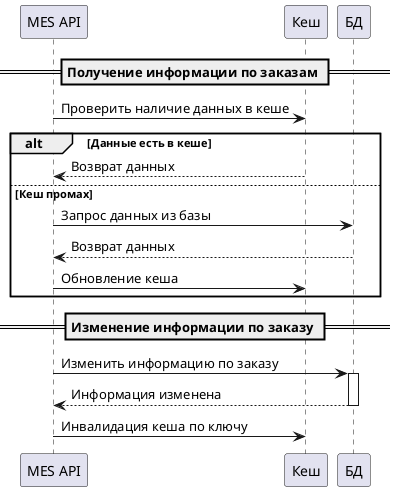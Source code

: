 @startuml
participant MES_API as "MES API"
participant Cache as "Кеш"
participant Database as "БД"

== Получение информации по заказам ==
MES_API -> Cache : Проверить наличие данных в кеше
alt Данные есть в кеше
    Cache --> MES_API : Возврат данных
else Кеш промах
    MES_API -> Database : Запрос данных из базы
    Database --> MES_API : Возврат данных
    MES_API -> Cache : Обновление кеша
end

== Изменение информации по заказу ==
MES_API -> Database : Изменить информацию по заказу
activate Database
Database --> MES_API : Информация изменена
deactivate Database
MES_API -> Cache : Инвалидация кеша по ключу

@enduml

